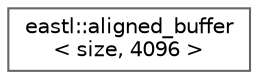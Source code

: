 digraph "类继承关系图"
{
 // LATEX_PDF_SIZE
  bgcolor="transparent";
  edge [fontname=Helvetica,fontsize=10,labelfontname=Helvetica,labelfontsize=10];
  node [fontname=Helvetica,fontsize=10,shape=box,height=0.2,width=0.4];
  rankdir="LR";
  Node0 [id="Node000000",label="eastl::aligned_buffer\l\< size, 4096 \>",height=0.2,width=0.4,color="grey40", fillcolor="white", style="filled",URL="$structeastl_1_1aligned__buffer_3_01size_00_014096_01_4.html",tooltip=" "];
}
